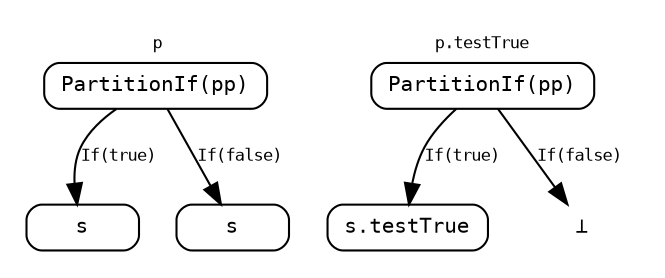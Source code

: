 digraph PartitionIf {
	margin=0.01;
	fontsize=8.0;
	fontname="Monospace";

	node [fontsize=10.0, height=0.3, shape=record, style=rounded, fontname="Monospace"];
	edge [fontsize=8.0, fontname="Monospace"];

	subgraph cluster_initial {
		label="p";
		color=white;

		i0 -> i1 [label="If(true)"];
		i0 -> i2 [label="If(false)"];

		i0 [label="PartitionIf(pp)"];
		i1 [label="s"];
		i2 [label="s"];
	}

	subgraph cluster_applied {
		label="p.testTrue";
		color=white;

		a0 -> a1 [label="If(true)"];
		a0 -> a2 [label="If(false)"];

		a0 [label="PartitionIf(pp)"];
		a1 [label="s.testTrue"];
		a2 [label="⊥", color=white];
	}
}
